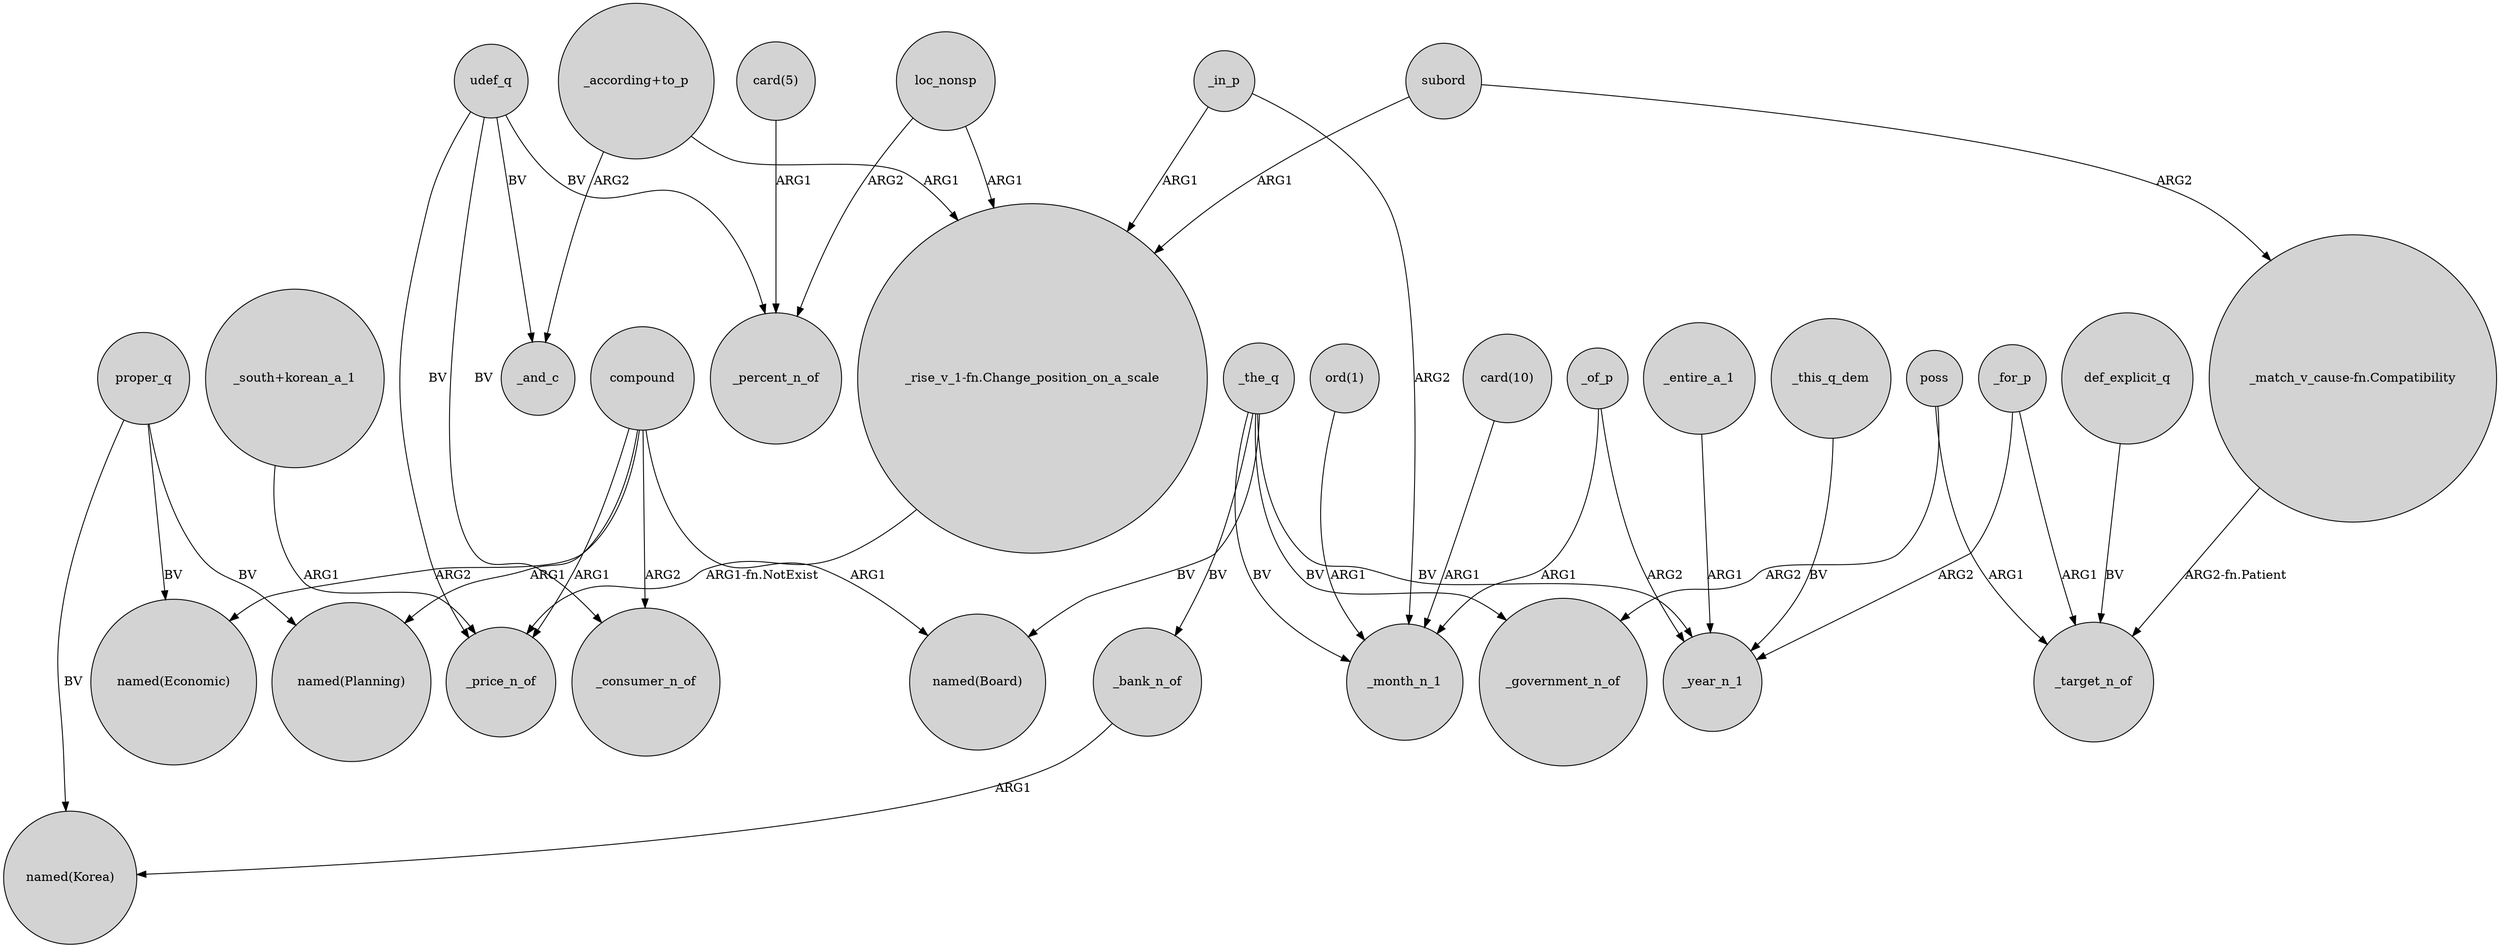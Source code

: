 digraph {
	node [shape=circle style=filled]
	_in_p -> _month_n_1 [label=ARG2]
	_the_q -> "named(Board)" [label=BV]
	proper_q -> "named(Economic)" [label=BV]
	udef_q -> _price_n_of [label=BV]
	_for_p -> _year_n_1 [label=ARG2]
	_of_p -> _year_n_1 [label=ARG2]
	"card(10)" -> _month_n_1 [label=ARG1]
	_for_p -> _target_n_of [label=ARG1]
	"_according+to_p" -> _and_c [label=ARG2]
	_in_p -> "_rise_v_1-fn.Change_position_on_a_scale" [label=ARG1]
	_entire_a_1 -> _year_n_1 [label=ARG1]
	poss -> _target_n_of [label=ARG1]
	_the_q -> _month_n_1 [label=BV]
	_the_q -> _bank_n_of [label=BV]
	compound -> "named(Board)" [label=ARG1]
	"_according+to_p" -> "_rise_v_1-fn.Change_position_on_a_scale" [label=ARG1]
	subord -> "_match_v_cause-fn.Compatibility" [label=ARG2]
	def_explicit_q -> _target_n_of [label=BV]
	loc_nonsp -> _percent_n_of [label=ARG2]
	proper_q -> "named(Korea)" [label=BV]
	loc_nonsp -> "_rise_v_1-fn.Change_position_on_a_scale" [label=ARG1]
	_of_p -> _month_n_1 [label=ARG1]
	udef_q -> _consumer_n_of [label=BV]
	_bank_n_of -> "named(Korea)" [label=ARG1]
	"card(5)" -> _percent_n_of [label=ARG1]
	_the_q -> _year_n_1 [label=BV]
	"_south+korean_a_1" -> _price_n_of [label=ARG1]
	"_rise_v_1-fn.Change_position_on_a_scale" -> _price_n_of [label="ARG1-fn.NotExist"]
	proper_q -> "named(Planning)" [label=BV]
	_the_q -> _government_n_of [label=BV]
	compound -> _consumer_n_of [label=ARG2]
	compound -> "named(Planning)" [label=ARG1]
	compound -> "named(Economic)" [label=ARG2]
	udef_q -> _percent_n_of [label=BV]
	"ord(1)" -> _month_n_1 [label=ARG1]
	subord -> "_rise_v_1-fn.Change_position_on_a_scale" [label=ARG1]
	compound -> _price_n_of [label=ARG1]
	udef_q -> _and_c [label=BV]
	poss -> _government_n_of [label=ARG2]
	"_match_v_cause-fn.Compatibility" -> _target_n_of [label="ARG2-fn.Patient"]
	_this_q_dem -> _year_n_1 [label=BV]
}
